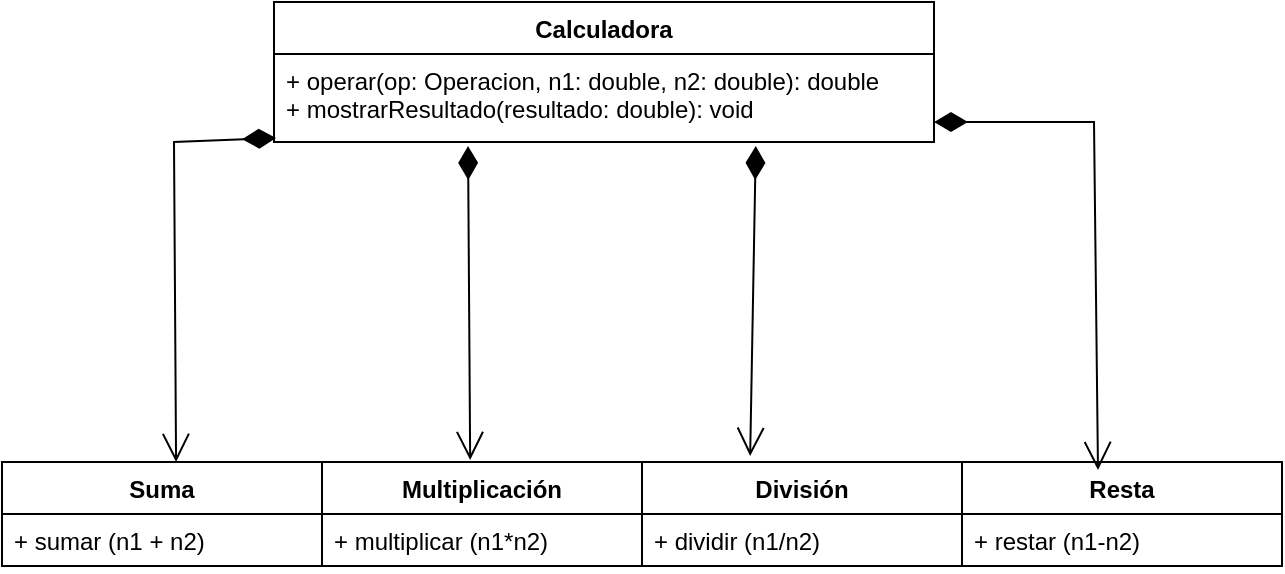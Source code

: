 <mxfile version="26.0.16">
  <diagram name="Página-1" id="Olaqh4iCJXPnR79WVtrE">
    <mxGraphModel dx="1078" dy="519" grid="1" gridSize="10" guides="1" tooltips="1" connect="1" arrows="1" fold="1" page="1" pageScale="1" pageWidth="827" pageHeight="1169" math="0" shadow="0">
      <root>
        <mxCell id="0" />
        <mxCell id="1" parent="0" />
        <mxCell id="jF4sGvZRIR_W0PO0tUiI-1" value="Calculadora" style="swimlane;fontStyle=1;align=center;verticalAlign=top;childLayout=stackLayout;horizontal=1;startSize=26;horizontalStack=0;resizeParent=1;resizeParentMax=0;resizeLast=0;collapsible=1;marginBottom=0;whiteSpace=wrap;html=1;" parent="1" vertex="1">
          <mxGeometry x="230" y="60" width="330" height="70" as="geometry" />
        </mxCell>
        <mxCell id="jF4sGvZRIR_W0PO0tUiI-2" value="&lt;span class=&quot;hljs-operator&quot;&gt;+&lt;/span&gt; operar(op: Operacion, n1: &lt;span class=&quot;hljs-keyword&quot;&gt;double&lt;/span&gt;, n2: &lt;span class=&quot;hljs-keyword&quot;&gt;double&lt;/span&gt;): &lt;span class=&quot;hljs-keyword&quot;&gt;double&lt;/span&gt;&lt;div&gt;&lt;span class=&quot;hljs-keyword&quot;&gt;&lt;span class=&quot;hljs-operator&quot;&gt;+&lt;/span&gt; mostrarResultado(resultado: &lt;span class=&quot;hljs-keyword&quot;&gt;double&lt;/span&gt;): void&lt;/span&gt;&lt;/div&gt;" style="text;strokeColor=none;fillColor=none;align=left;verticalAlign=top;spacingLeft=4;spacingRight=4;overflow=hidden;rotatable=0;points=[[0,0.5],[1,0.5]];portConstraint=eastwest;whiteSpace=wrap;html=1;" parent="jF4sGvZRIR_W0PO0tUiI-1" vertex="1">
          <mxGeometry y="26" width="330" height="44" as="geometry" />
        </mxCell>
        <mxCell id="jF4sGvZRIR_W0PO0tUiI-6" value="Suma" style="swimlane;fontStyle=1;align=center;verticalAlign=top;childLayout=stackLayout;horizontal=1;startSize=26;horizontalStack=0;resizeParent=1;resizeParentMax=0;resizeLast=0;collapsible=1;marginBottom=0;whiteSpace=wrap;html=1;" parent="1" vertex="1">
          <mxGeometry x="94" y="290" width="160" height="52" as="geometry" />
        </mxCell>
        <mxCell id="jF4sGvZRIR_W0PO0tUiI-7" value="+ sumar (n1 + n2)" style="text;strokeColor=none;fillColor=none;align=left;verticalAlign=top;spacingLeft=4;spacingRight=4;overflow=hidden;rotatable=0;points=[[0,0.5],[1,0.5]];portConstraint=eastwest;whiteSpace=wrap;html=1;" parent="jF4sGvZRIR_W0PO0tUiI-6" vertex="1">
          <mxGeometry y="26" width="160" height="26" as="geometry" />
        </mxCell>
        <mxCell id="jF4sGvZRIR_W0PO0tUiI-10" value="Multiplicación" style="swimlane;fontStyle=1;align=center;verticalAlign=top;childLayout=stackLayout;horizontal=1;startSize=26;horizontalStack=0;resizeParent=1;resizeParentMax=0;resizeLast=0;collapsible=1;marginBottom=0;whiteSpace=wrap;html=1;" parent="1" vertex="1">
          <mxGeometry x="254" y="290" width="160" height="52" as="geometry" />
        </mxCell>
        <mxCell id="jF4sGvZRIR_W0PO0tUiI-11" value="+ multiplicar (n1*n2)" style="text;strokeColor=none;fillColor=none;align=left;verticalAlign=top;spacingLeft=4;spacingRight=4;overflow=hidden;rotatable=0;points=[[0,0.5],[1,0.5]];portConstraint=eastwest;whiteSpace=wrap;html=1;" parent="jF4sGvZRIR_W0PO0tUiI-10" vertex="1">
          <mxGeometry y="26" width="160" height="26" as="geometry" />
        </mxCell>
        <mxCell id="jF4sGvZRIR_W0PO0tUiI-12" value="Resta" style="swimlane;fontStyle=1;align=center;verticalAlign=top;childLayout=stackLayout;horizontal=1;startSize=26;horizontalStack=0;resizeParent=1;resizeParentMax=0;resizeLast=0;collapsible=1;marginBottom=0;whiteSpace=wrap;html=1;" parent="1" vertex="1">
          <mxGeometry x="574" y="290" width="160" height="52" as="geometry" />
        </mxCell>
        <mxCell id="jF4sGvZRIR_W0PO0tUiI-13" value="+ restar (n1-n2)&lt;div&gt;&lt;br/&gt;&lt;/div&gt;" style="text;strokeColor=none;fillColor=none;align=left;verticalAlign=top;spacingLeft=4;spacingRight=4;overflow=hidden;rotatable=0;points=[[0,0.5],[1,0.5]];portConstraint=eastwest;whiteSpace=wrap;html=1;" parent="jF4sGvZRIR_W0PO0tUiI-12" vertex="1">
          <mxGeometry y="26" width="160" height="26" as="geometry" />
        </mxCell>
        <mxCell id="jF4sGvZRIR_W0PO0tUiI-14" value="División" style="swimlane;fontStyle=1;align=center;verticalAlign=top;childLayout=stackLayout;horizontal=1;startSize=26;horizontalStack=0;resizeParent=1;resizeParentMax=0;resizeLast=0;collapsible=1;marginBottom=0;whiteSpace=wrap;html=1;" parent="1" vertex="1">
          <mxGeometry x="414" y="290" width="160" height="52" as="geometry" />
        </mxCell>
        <mxCell id="jF4sGvZRIR_W0PO0tUiI-15" value="+ dividir (n1/n2)" style="text;strokeColor=none;fillColor=none;align=left;verticalAlign=top;spacingLeft=4;spacingRight=4;overflow=hidden;rotatable=0;points=[[0,0.5],[1,0.5]];portConstraint=eastwest;whiteSpace=wrap;html=1;" parent="jF4sGvZRIR_W0PO0tUiI-14" vertex="1">
          <mxGeometry y="26" width="160" height="26" as="geometry" />
        </mxCell>
        <mxCell id="jF4sGvZRIR_W0PO0tUiI-16" value="" style="endArrow=open;html=1;endSize=12;startArrow=diamondThin;startSize=14;startFill=1;align=left;verticalAlign=bottom;rounded=0;entryX=0.544;entryY=0;entryDx=0;entryDy=0;entryPerimeter=0;exitX=0.003;exitY=0.955;exitDx=0;exitDy=0;exitPerimeter=0;" parent="1" source="jF4sGvZRIR_W0PO0tUiI-2" target="jF4sGvZRIR_W0PO0tUiI-6" edge="1">
          <mxGeometry x="-1" y="3" relative="1" as="geometry">
            <mxPoint x="180" y="80" as="sourcePoint" />
            <mxPoint x="490" y="210" as="targetPoint" />
            <Array as="points">
              <mxPoint x="180" y="130" />
            </Array>
          </mxGeometry>
        </mxCell>
        <mxCell id="jF4sGvZRIR_W0PO0tUiI-17" value="" style="endArrow=open;html=1;endSize=12;startArrow=diamondThin;startSize=14;startFill=1;align=left;verticalAlign=bottom;rounded=0;exitX=0.294;exitY=1.045;exitDx=0;exitDy=0;exitPerimeter=0;entryX=0.463;entryY=-0.019;entryDx=0;entryDy=0;entryPerimeter=0;" parent="1" source="jF4sGvZRIR_W0PO0tUiI-2" target="jF4sGvZRIR_W0PO0tUiI-10" edge="1">
          <mxGeometry x="-1" y="3" relative="1" as="geometry">
            <mxPoint x="376" y="190" as="sourcePoint" />
            <mxPoint x="340" y="254" as="targetPoint" />
          </mxGeometry>
        </mxCell>
        <mxCell id="jF4sGvZRIR_W0PO0tUiI-20" value="" style="endArrow=open;html=1;endSize=12;startArrow=diamondThin;startSize=14;startFill=1;align=left;verticalAlign=bottom;rounded=0;entryX=0.338;entryY=-0.058;entryDx=0;entryDy=0;exitX=0.73;exitY=1.045;exitDx=0;exitDy=0;exitPerimeter=0;entryPerimeter=0;" parent="1" source="jF4sGvZRIR_W0PO0tUiI-2" target="jF4sGvZRIR_W0PO0tUiI-14" edge="1">
          <mxGeometry x="-0.3" y="-8" relative="1" as="geometry">
            <mxPoint x="490" y="221" as="sourcePoint" />
            <mxPoint x="460" y="284" as="targetPoint" />
            <mxPoint as="offset" />
          </mxGeometry>
        </mxCell>
        <mxCell id="jF4sGvZRIR_W0PO0tUiI-21" value="" style="endArrow=open;html=1;endSize=12;startArrow=diamondThin;startSize=14;startFill=1;align=left;verticalAlign=bottom;rounded=0;exitX=1;exitY=0.773;exitDx=0;exitDy=0;exitPerimeter=0;entryX=0.425;entryY=0.077;entryDx=0;entryDy=0;entryPerimeter=0;" parent="1" source="jF4sGvZRIR_W0PO0tUiI-2" target="jF4sGvZRIR_W0PO0tUiI-12" edge="1">
          <mxGeometry x="-1" y="3" relative="1" as="geometry">
            <mxPoint x="556" y="190" as="sourcePoint" />
            <mxPoint x="650" y="290" as="targetPoint" />
            <Array as="points">
              <mxPoint x="640" y="120" />
            </Array>
          </mxGeometry>
        </mxCell>
      </root>
    </mxGraphModel>
  </diagram>
</mxfile>
